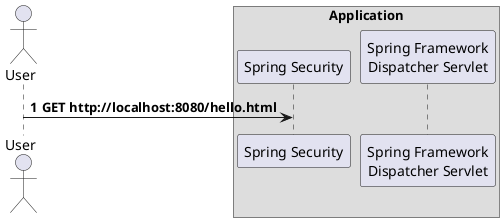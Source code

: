 @startuml
'https://plantuml.com/sequence-diagram

autonumber
 actor User
 box Application
    participant "Spring Security"
    participant "Spring Framework\nDispatcher Servlet"
 end box

User -> "Spring Security": <b>GET http://localhost:8080/hello.html

@enduml